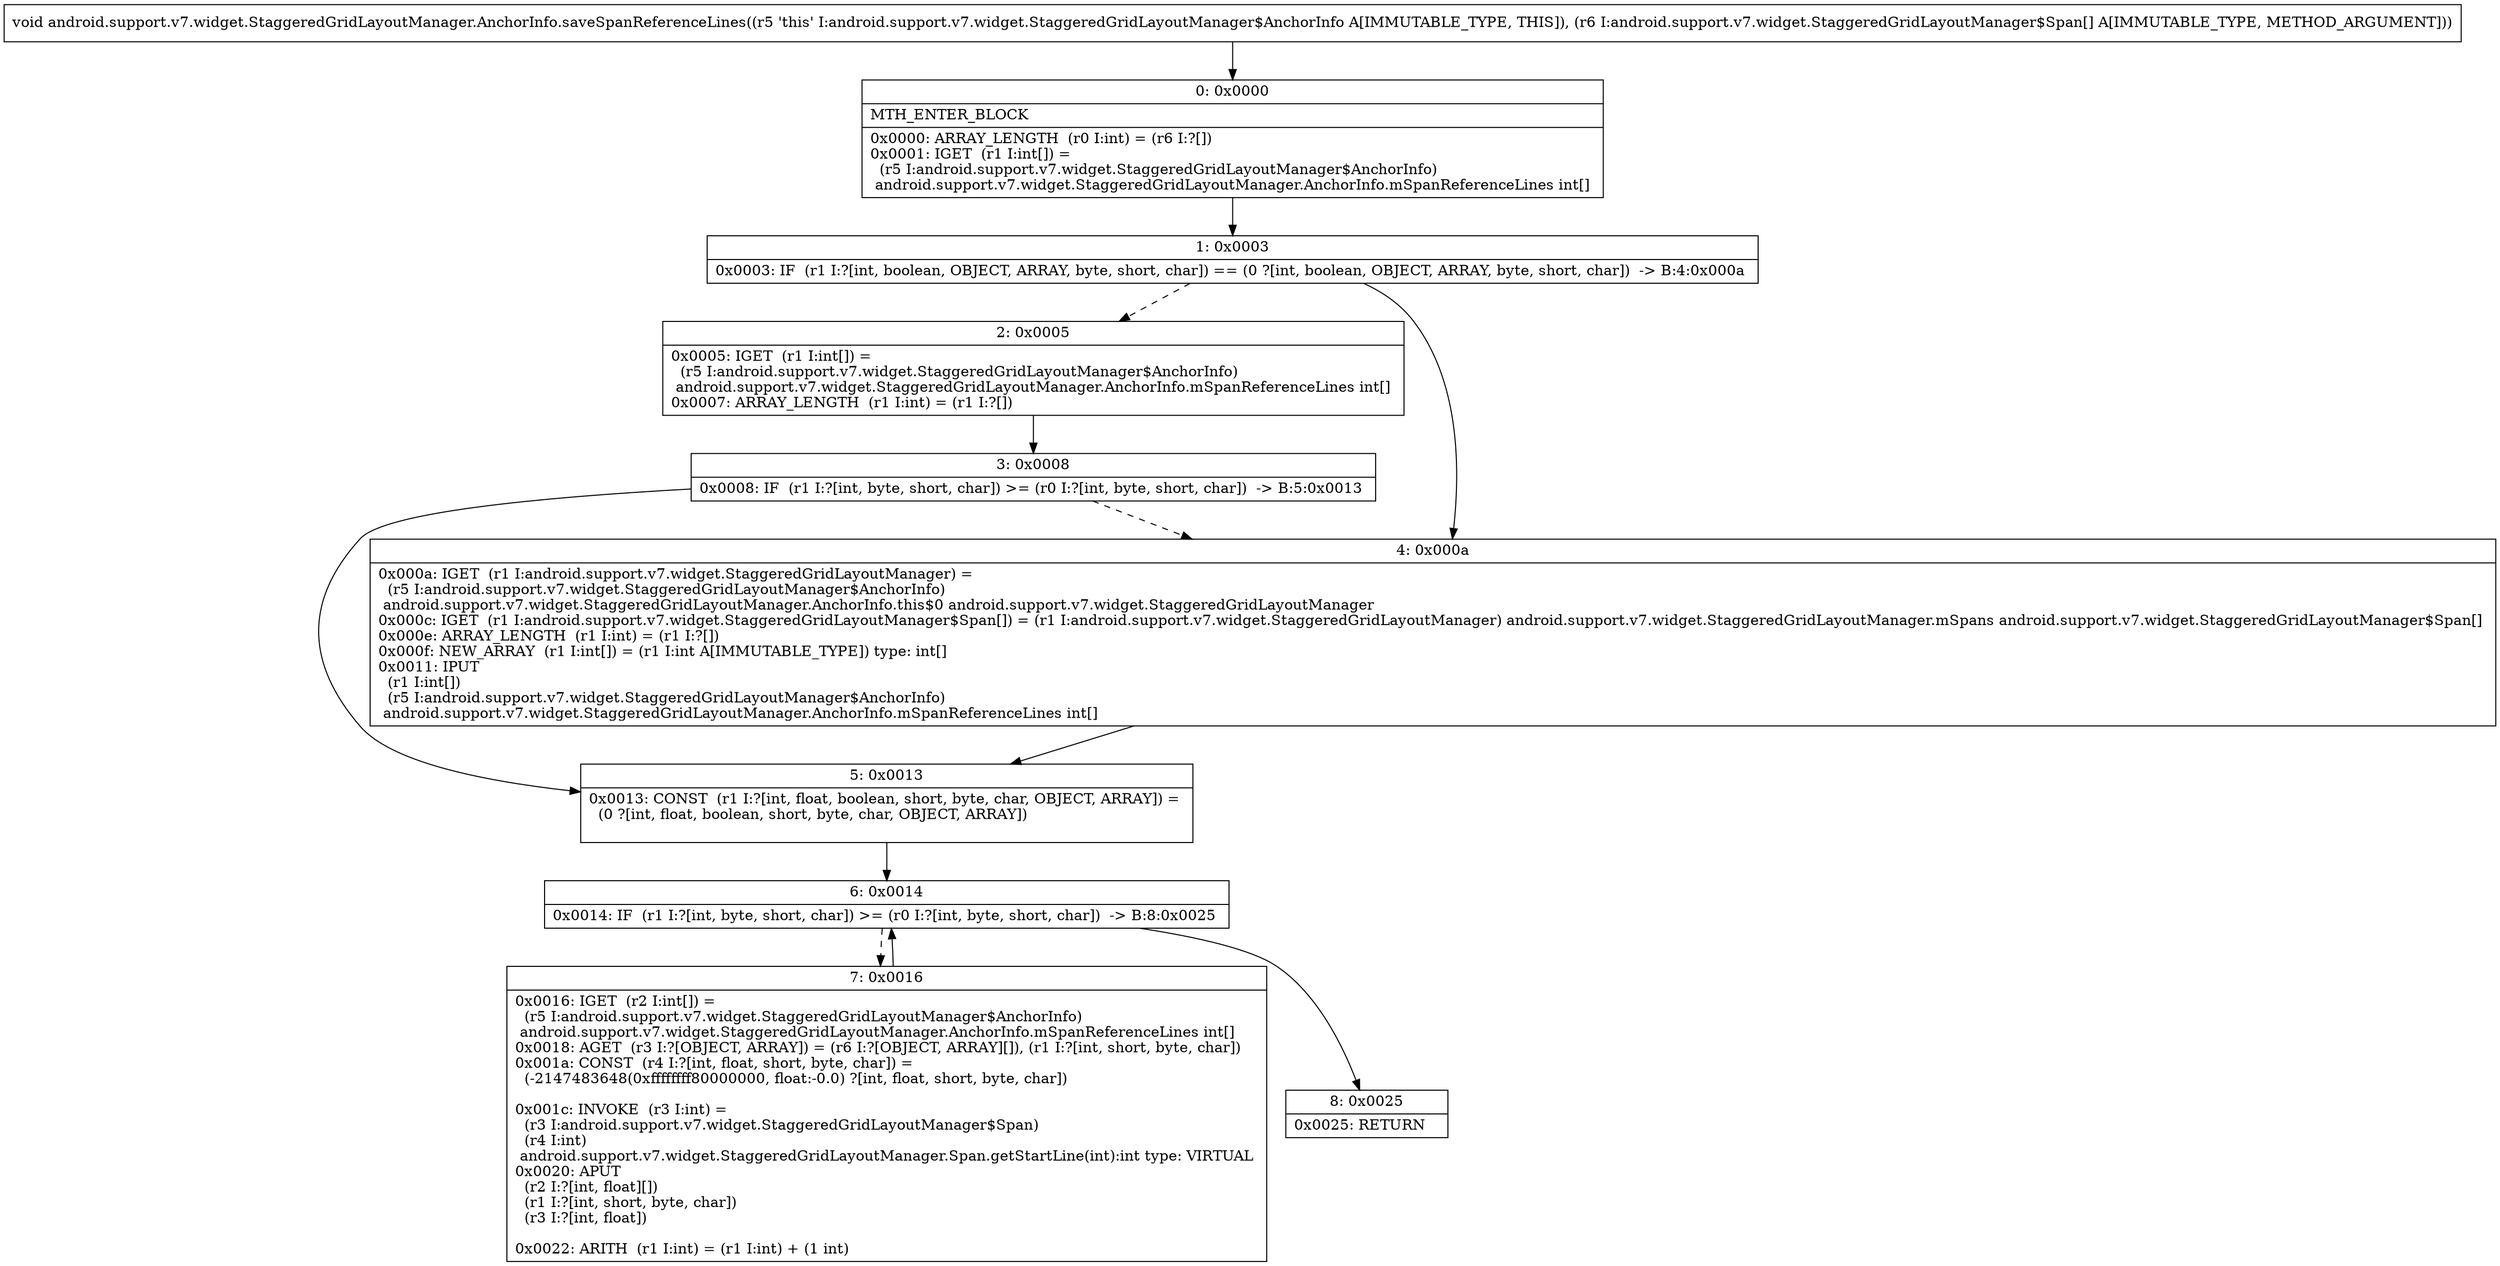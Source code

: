 digraph "CFG forandroid.support.v7.widget.StaggeredGridLayoutManager.AnchorInfo.saveSpanReferenceLines([Landroid\/support\/v7\/widget\/StaggeredGridLayoutManager$Span;)V" {
Node_0 [shape=record,label="{0\:\ 0x0000|MTH_ENTER_BLOCK\l|0x0000: ARRAY_LENGTH  (r0 I:int) = (r6 I:?[]) \l0x0001: IGET  (r1 I:int[]) = \l  (r5 I:android.support.v7.widget.StaggeredGridLayoutManager$AnchorInfo)\l android.support.v7.widget.StaggeredGridLayoutManager.AnchorInfo.mSpanReferenceLines int[] \l}"];
Node_1 [shape=record,label="{1\:\ 0x0003|0x0003: IF  (r1 I:?[int, boolean, OBJECT, ARRAY, byte, short, char]) == (0 ?[int, boolean, OBJECT, ARRAY, byte, short, char])  \-\> B:4:0x000a \l}"];
Node_2 [shape=record,label="{2\:\ 0x0005|0x0005: IGET  (r1 I:int[]) = \l  (r5 I:android.support.v7.widget.StaggeredGridLayoutManager$AnchorInfo)\l android.support.v7.widget.StaggeredGridLayoutManager.AnchorInfo.mSpanReferenceLines int[] \l0x0007: ARRAY_LENGTH  (r1 I:int) = (r1 I:?[]) \l}"];
Node_3 [shape=record,label="{3\:\ 0x0008|0x0008: IF  (r1 I:?[int, byte, short, char]) \>= (r0 I:?[int, byte, short, char])  \-\> B:5:0x0013 \l}"];
Node_4 [shape=record,label="{4\:\ 0x000a|0x000a: IGET  (r1 I:android.support.v7.widget.StaggeredGridLayoutManager) = \l  (r5 I:android.support.v7.widget.StaggeredGridLayoutManager$AnchorInfo)\l android.support.v7.widget.StaggeredGridLayoutManager.AnchorInfo.this$0 android.support.v7.widget.StaggeredGridLayoutManager \l0x000c: IGET  (r1 I:android.support.v7.widget.StaggeredGridLayoutManager$Span[]) = (r1 I:android.support.v7.widget.StaggeredGridLayoutManager) android.support.v7.widget.StaggeredGridLayoutManager.mSpans android.support.v7.widget.StaggeredGridLayoutManager$Span[] \l0x000e: ARRAY_LENGTH  (r1 I:int) = (r1 I:?[]) \l0x000f: NEW_ARRAY  (r1 I:int[]) = (r1 I:int A[IMMUTABLE_TYPE]) type: int[] \l0x0011: IPUT  \l  (r1 I:int[])\l  (r5 I:android.support.v7.widget.StaggeredGridLayoutManager$AnchorInfo)\l android.support.v7.widget.StaggeredGridLayoutManager.AnchorInfo.mSpanReferenceLines int[] \l}"];
Node_5 [shape=record,label="{5\:\ 0x0013|0x0013: CONST  (r1 I:?[int, float, boolean, short, byte, char, OBJECT, ARRAY]) = \l  (0 ?[int, float, boolean, short, byte, char, OBJECT, ARRAY])\l \l}"];
Node_6 [shape=record,label="{6\:\ 0x0014|0x0014: IF  (r1 I:?[int, byte, short, char]) \>= (r0 I:?[int, byte, short, char])  \-\> B:8:0x0025 \l}"];
Node_7 [shape=record,label="{7\:\ 0x0016|0x0016: IGET  (r2 I:int[]) = \l  (r5 I:android.support.v7.widget.StaggeredGridLayoutManager$AnchorInfo)\l android.support.v7.widget.StaggeredGridLayoutManager.AnchorInfo.mSpanReferenceLines int[] \l0x0018: AGET  (r3 I:?[OBJECT, ARRAY]) = (r6 I:?[OBJECT, ARRAY][]), (r1 I:?[int, short, byte, char]) \l0x001a: CONST  (r4 I:?[int, float, short, byte, char]) = \l  (\-2147483648(0xffffffff80000000, float:\-0.0) ?[int, float, short, byte, char])\l \l0x001c: INVOKE  (r3 I:int) = \l  (r3 I:android.support.v7.widget.StaggeredGridLayoutManager$Span)\l  (r4 I:int)\l android.support.v7.widget.StaggeredGridLayoutManager.Span.getStartLine(int):int type: VIRTUAL \l0x0020: APUT  \l  (r2 I:?[int, float][])\l  (r1 I:?[int, short, byte, char])\l  (r3 I:?[int, float])\l \l0x0022: ARITH  (r1 I:int) = (r1 I:int) + (1 int) \l}"];
Node_8 [shape=record,label="{8\:\ 0x0025|0x0025: RETURN   \l}"];
MethodNode[shape=record,label="{void android.support.v7.widget.StaggeredGridLayoutManager.AnchorInfo.saveSpanReferenceLines((r5 'this' I:android.support.v7.widget.StaggeredGridLayoutManager$AnchorInfo A[IMMUTABLE_TYPE, THIS]), (r6 I:android.support.v7.widget.StaggeredGridLayoutManager$Span[] A[IMMUTABLE_TYPE, METHOD_ARGUMENT])) }"];
MethodNode -> Node_0;
Node_0 -> Node_1;
Node_1 -> Node_2[style=dashed];
Node_1 -> Node_4;
Node_2 -> Node_3;
Node_3 -> Node_4[style=dashed];
Node_3 -> Node_5;
Node_4 -> Node_5;
Node_5 -> Node_6;
Node_6 -> Node_7[style=dashed];
Node_6 -> Node_8;
Node_7 -> Node_6;
}


